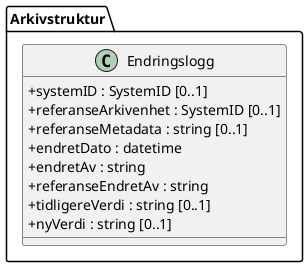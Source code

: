 @startuml
skinparam classAttributeIconSize 0
class Arkivstruktur.Endringslogg {
  +systemID : SystemID [0..1]
  +referanseArkivenhet : SystemID [0..1]
  +referanseMetadata : string [0..1]
  +endretDato : datetime
  +endretAv : string
  +referanseEndretAv : string
  +tidligereVerdi : string [0..1]
  +nyVerdi : string [0..1]
}
@enduml

